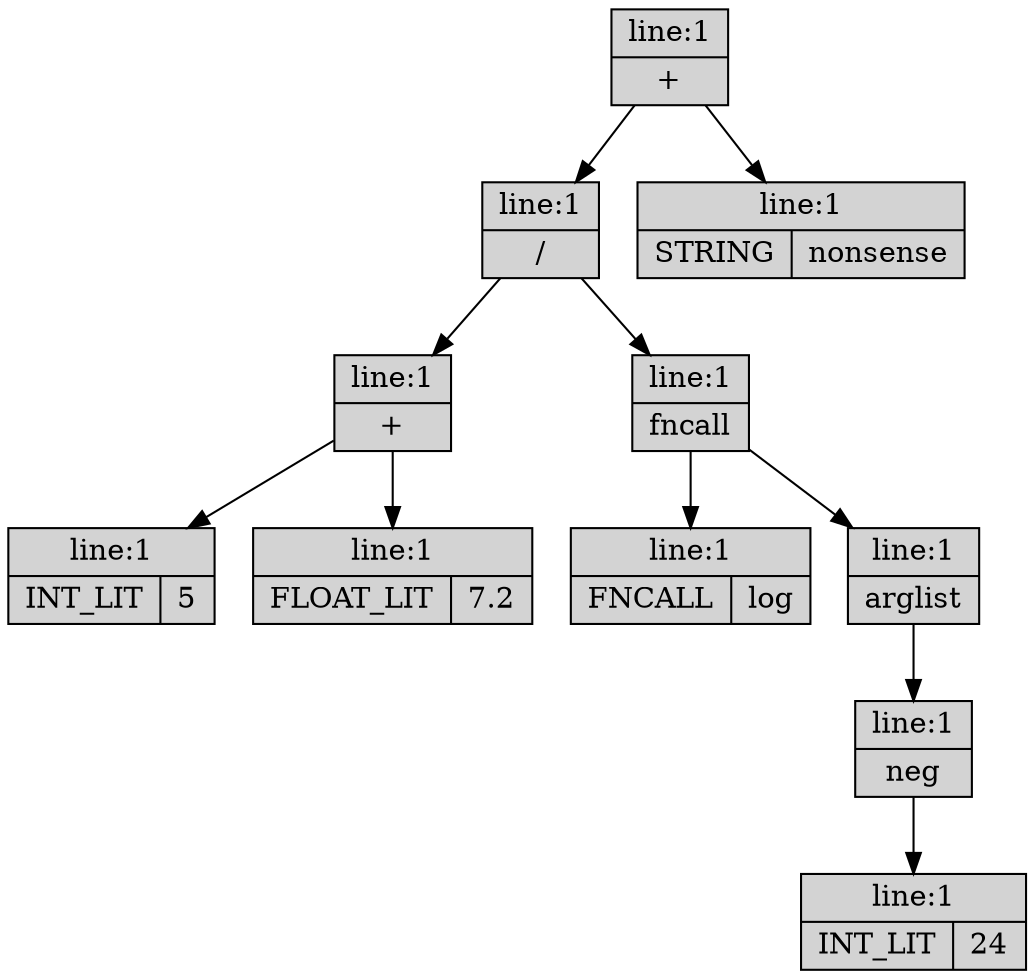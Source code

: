 digraph "AST" { 
node [shape=record, style=filled];

node [shape=record, label="{<f0>line:1 | <f1> + }"] 0;
node [shape=record, label="{<f0>line:1 | <f1> / }"] 1;
0 -> 1;
node [shape=record, label="{<f0>line:1 | <f1> + }"] 2;
1 -> 2;
node [shape=record, label="{<f0>line:1 | { <f1> INT_LIT | <f2> 5}}"] 3;
2 -> 3;
node [shape=record, label="{<f0>line:1 | { <f1> FLOAT_LIT | <f2> 7.2}}"] 4;
2 -> 4;
node [shape=record, label="{<f0>line:1 | <f1> fncall }"] 5;
1 -> 5;
node [shape=record, label="{<f0>line:1 | { <f1> FNCALL | <f2> log}}"] 6;
5 -> 6;
node [shape=record, label="{<f0>line:1 | <f1> arglist }"] 7;
5 -> 7;
node [shape=record, label="{<f0>line:1 | <f1> neg }"] 8;
7 -> 8;
node [shape=record, label="{<f0>line:1 | { <f1> INT_LIT | <f2> 24}}"] 9;
8 -> 9;
node [shape=record, label="{<f0>line:1 | { <f1> STRING | <f2> nonsense}}"] 10;
0 -> 10;

}
